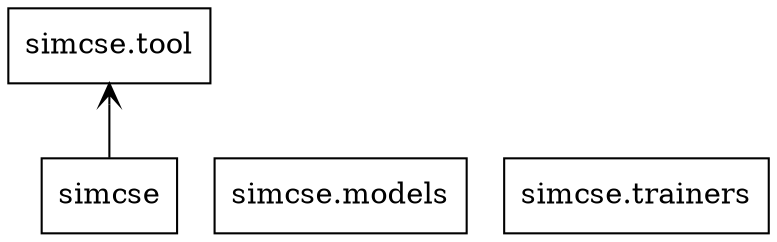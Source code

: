 digraph "packages" {
charset="utf-8"
rankdir=BT
"0" [label="simcse", shape="box"];
"1" [label="simcse.models", shape="box"];
"2" [label="simcse.tool", shape="box"];
"3" [label="simcse.trainers", shape="box"];
"0" -> "2" [arrowhead="open", arrowtail="none"];
}

